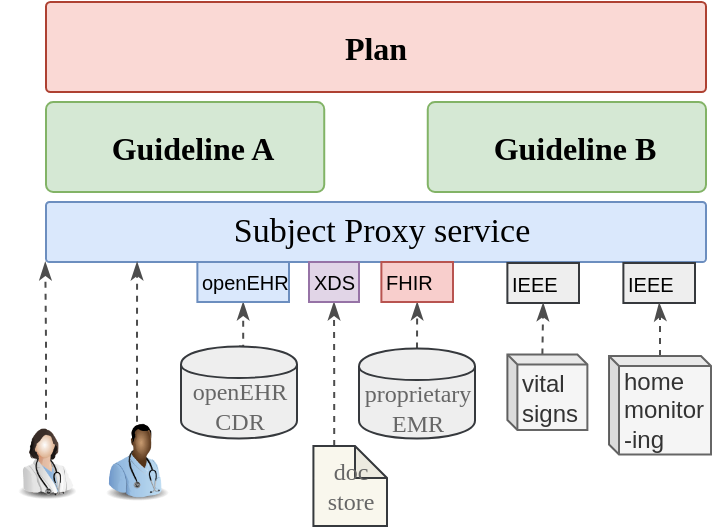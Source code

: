 <mxfile version="12.6.5" type="device"><diagram id="-mjmxiD4SZ3i_Z-_ZSI0" name="Page-1"><mxGraphModel dx="1366" dy="816" grid="1" gridSize="10" guides="1" tooltips="1" connect="1" arrows="1" fold="1" page="1" pageScale="1" pageWidth="1169" pageHeight="827" math="0" shadow="0"><root><mxCell id="0"/><mxCell id="1" parent="0"/><mxCell id="zqO9n0Ix8KRmHUmPDD_M-1" value="&lt;div style=&quot;font-size: 17px;&quot;&gt;Subject Proxy service&lt;/div&gt;" style="rounded=1;whiteSpace=wrap;html=1;fontSize=17;arcSize=6;verticalAlign=middle;fillColor=#dae8fc;strokeColor=#6c8ebf;fontFamily=Tahoma;align=center;spacingLeft=6;strokeWidth=1;fontStyle=0" parent="1" vertex="1"><mxGeometry x="530" y="310" width="330" height="30" as="geometry"/></mxCell><mxCell id="GozgkgP7t_RQeWkjlfC9-20" style="edgeStyle=orthogonalEdgeStyle;rounded=0;orthogonalLoop=1;jettySize=auto;html=1;exitX=0.5;exitY=0;exitDx=0;exitDy=0;entryX=0.5;entryY=1;entryDx=0;entryDy=0;dashed=1;endArrow=classicThin;endFill=1;strokeColor=#4D4D4D;fontSize=10;" parent="1" source="16MvoikH8xTGFlD27zRF-13" target="GozgkgP7t_RQeWkjlfC9-10" edge="1"><mxGeometry relative="1" as="geometry"/></mxCell><mxCell id="16MvoikH8xTGFlD27zRF-13" value="openEHR CDR" style="shape=cylinder;whiteSpace=wrap;html=1;boundedLbl=1;backgroundOutline=1;fontSize=12;fillColor=#eeeeee;strokeColor=#36393d;fontColor=#666666;fontFamily=Tahoma;" parent="1" vertex="1"><mxGeometry x="597.5" y="382.25" width="58" height="46" as="geometry"/></mxCell><mxCell id="GozgkgP7t_RQeWkjlfC9-16" style="edgeStyle=orthogonalEdgeStyle;rounded=0;orthogonalLoop=1;jettySize=auto;html=1;exitX=0.5;exitY=0;exitDx=0;exitDy=0;entryX=0.5;entryY=1;entryDx=0;entryDy=0;dashed=1;endArrow=classicThin;endFill=1;strokeColor=#4D4D4D;fontSize=10;" parent="1" source="16MvoikH8xTGFlD27zRF-16" target="GozgkgP7t_RQeWkjlfC9-13" edge="1"><mxGeometry relative="1" as="geometry"/></mxCell><mxCell id="16MvoikH8xTGFlD27zRF-16" value="proprietary EMR" style="shape=cylinder;whiteSpace=wrap;html=1;boundedLbl=1;backgroundOutline=1;fontSize=12;fillColor=#eeeeee;strokeColor=#36393d;fontColor=#666666;fontFamily=Tahoma;" parent="1" vertex="1"><mxGeometry x="686.5" y="383.25" width="58" height="45" as="geometry"/></mxCell><mxCell id="GozgkgP7t_RQeWkjlfC9-19" style="edgeStyle=orthogonalEdgeStyle;rounded=0;orthogonalLoop=1;jettySize=auto;html=1;exitX=0;exitY=0;exitDx=10.395;exitDy=0;exitPerimeter=0;entryX=0.5;entryY=1;entryDx=0;entryDy=0;dashed=1;endArrow=classicThin;endFill=1;strokeColor=#4D4D4D;fontSize=10;" parent="1" source="16MvoikH8xTGFlD27zRF-17" target="GozgkgP7t_RQeWkjlfC9-12" edge="1"><mxGeometry relative="1" as="geometry"/></mxCell><mxCell id="16MvoikH8xTGFlD27zRF-17" value="doc store" style="shape=note;whiteSpace=wrap;html=1;backgroundOutline=1;darkOpacity=0.05;fontSize=12;size=16;fillColor=#f9f7ed;strokeColor=#36393d;fontColor=#666666;fontFamily=Tahoma;" parent="1" vertex="1"><mxGeometry x="663.71" y="432" width="36.79" height="40" as="geometry"/></mxCell><mxCell id="RvP3062w9t06JpOHgTbH-34" value="&lt;font color=&quot;#000000&quot; style=&quot;font-size: 16px&quot;&gt;&lt;b&gt;Plan&lt;/b&gt;&lt;/font&gt;" style="rounded=1;whiteSpace=wrap;html=1;fontSize=16;arcSize=5;fillColor=#fad9d5;strokeColor=#ae4132;verticalAlign=middle;fontFamily=Tahoma;" parent="1" vertex="1"><mxGeometry x="530" y="210" width="330" height="45" as="geometry"/></mxCell><mxCell id="GozgkgP7t_RQeWkjlfC9-10" value="openEHR" style="rounded=0;whiteSpace=wrap;html=1;fontSize=10;align=left;fillColor=#dae8fc;strokeColor=#6c8ebf;" parent="1" vertex="1"><mxGeometry x="605.69" y="340" width="45.81" height="20" as="geometry"/></mxCell><mxCell id="GozgkgP7t_RQeWkjlfC9-12" value="XDS" style="rounded=0;whiteSpace=wrap;html=1;fontSize=10;align=left;fillColor=#e1d5e7;strokeColor=#9673a6;" parent="1" vertex="1"><mxGeometry x="661.5" y="340" width="25" height="20" as="geometry"/></mxCell><mxCell id="GozgkgP7t_RQeWkjlfC9-13" value="FHIR" style="rounded=0;whiteSpace=wrap;html=1;fontSize=10;align=left;fillColor=#f8cecc;strokeColor=#b85450;" parent="1" vertex="1"><mxGeometry x="697.69" y="340" width="35.81" height="20" as="geometry"/></mxCell><mxCell id="GozgkgP7t_RQeWkjlfC9-14" value="IEEE" style="rounded=0;whiteSpace=wrap;html=1;fontSize=10;align=left;fillColor=#eeeeee;strokeColor=#36393d;" parent="1" vertex="1"><mxGeometry x="760.69" y="340.5" width="35.81" height="20" as="geometry"/></mxCell><mxCell id="GozgkgP7t_RQeWkjlfC9-15" value="IEEE" style="rounded=0;whiteSpace=wrap;html=1;fontSize=10;align=left;fillColor=#eeeeee;strokeColor=#36393d;" parent="1" vertex="1"><mxGeometry x="818.69" y="340.5" width="35.81" height="20" as="geometry"/></mxCell><mxCell id="GozgkgP7t_RQeWkjlfC9-23" style="edgeStyle=orthogonalEdgeStyle;rounded=0;orthogonalLoop=1;jettySize=auto;html=1;exitX=0;exitY=0;exitDx=17.5;exitDy=0;exitPerimeter=0;entryX=0.5;entryY=1;entryDx=0;entryDy=0;dashed=1;endArrow=classicThin;endFill=1;strokeColor=#4D4D4D;fontSize=12;fontColor=#595959;" parent="1" source="GozgkgP7t_RQeWkjlfC9-22" target="GozgkgP7t_RQeWkjlfC9-14" edge="1"><mxGeometry relative="1" as="geometry"/></mxCell><mxCell id="GozgkgP7t_RQeWkjlfC9-22" value="vital signs" style="shape=cube;whiteSpace=wrap;html=1;boundedLbl=1;backgroundOutline=1;darkOpacity=0.05;darkOpacity2=0.1;fontSize=12;align=left;size=5;fontColor=#333333;fillColor=#f5f5f5;strokeColor=#666666;" parent="1" vertex="1"><mxGeometry x="760.69" y="386.25" width="40" height="37.75" as="geometry"/></mxCell><mxCell id="GozgkgP7t_RQeWkjlfC9-25" style="edgeStyle=orthogonalEdgeStyle;rounded=0;orthogonalLoop=1;jettySize=auto;html=1;entryX=0.5;entryY=1;entryDx=0;entryDy=0;dashed=1;endArrow=classicThin;endFill=1;strokeColor=#4D4D4D;fontSize=12;fontColor=#595959;" parent="1" source="GozgkgP7t_RQeWkjlfC9-24" target="GozgkgP7t_RQeWkjlfC9-15" edge="1"><mxGeometry relative="1" as="geometry"/></mxCell><mxCell id="GozgkgP7t_RQeWkjlfC9-24" value="home monitor&lt;br&gt;-ing" style="shape=cube;whiteSpace=wrap;html=1;boundedLbl=1;backgroundOutline=1;darkOpacity=0.05;darkOpacity2=0.1;fontSize=12;align=left;size=5;fontColor=#333333;fillColor=#f5f5f5;strokeColor=#666666;" parent="1" vertex="1"><mxGeometry x="811.5" y="387" width="51" height="49.25" as="geometry"/></mxCell><mxCell id="GozgkgP7t_RQeWkjlfC9-30" style="edgeStyle=orthogonalEdgeStyle;rounded=0;orthogonalLoop=1;jettySize=auto;html=1;exitX=0.5;exitY=0;exitDx=0;exitDy=0;entryX=0.25;entryY=1;entryDx=0;entryDy=0;dashed=1;endArrow=classicThin;endFill=1;strokeColor=#4D4D4D;fontSize=12;fontColor=#595959;" parent="1" source="GozgkgP7t_RQeWkjlfC9-27" edge="1"><mxGeometry relative="1" as="geometry"><mxPoint x="529.643" y="340" as="targetPoint"/></mxGeometry></mxCell><mxCell id="GozgkgP7t_RQeWkjlfC9-27" value="" style="image;html=1;labelBackgroundColor=#ffffff;image=img/lib/clip_art/people/Doctor_Woman_128x128.png;fontSize=12;fontColor=#595959;align=left;" parent="1" vertex="1"><mxGeometry x="507.5" y="418.88" width="45" height="40" as="geometry"/></mxCell><mxCell id="GozgkgP7t_RQeWkjlfC9-29" style="edgeStyle=orthogonalEdgeStyle;rounded=0;orthogonalLoop=1;jettySize=auto;html=1;entryX=0.75;entryY=1;entryDx=0;entryDy=0;dashed=1;endArrow=classicThin;endFill=1;strokeColor=#4D4D4D;fontSize=12;fontColor=#595959;" parent="1" source="GozgkgP7t_RQeWkjlfC9-28" edge="1"><mxGeometry relative="1" as="geometry"><mxPoint x="575.548" y="340" as="targetPoint"/></mxGeometry></mxCell><mxCell id="GozgkgP7t_RQeWkjlfC9-28" value="" style="image;html=1;labelBackgroundColor=#ffffff;image=img/lib/clip_art/people/Nurse_Man_Black_128x128.png;fontSize=12;fontColor=#595959;align=left;" parent="1" vertex="1"><mxGeometry x="552.5" y="419.88" width="46" height="40" as="geometry"/></mxCell><mxCell id="RvP3062w9t06JpOHgTbH-71" value="&lt;div style=&quot;font-size: 16px;&quot;&gt;&lt;b&gt;Guideline A&lt;/b&gt;&lt;/div&gt;" style="rounded=1;whiteSpace=wrap;html=1;fontSize=16;arcSize=8;verticalAlign=middle;fillColor=#d5e8d4;strokeColor=#82b366;align=center;spacingLeft=8;fontFamily=Tahoma;" parent="1" vertex="1"><mxGeometry x="530" y="260" width="139.12" height="45" as="geometry"/></mxCell><mxCell id="bpatIIPwxMgpufRThrHj-3" value="&lt;div style=&quot;font-size: 16px;&quot;&gt;&lt;b&gt;Guideline B&lt;/b&gt;&lt;/div&gt;" style="rounded=1;whiteSpace=wrap;html=1;fontSize=16;arcSize=8;verticalAlign=middle;fillColor=#d5e8d4;strokeColor=#82b366;align=center;spacingLeft=8;fontFamily=Tahoma;" vertex="1" parent="1"><mxGeometry x="720.88" y="260" width="139.12" height="45" as="geometry"/></mxCell></root></mxGraphModel></diagram></mxfile>